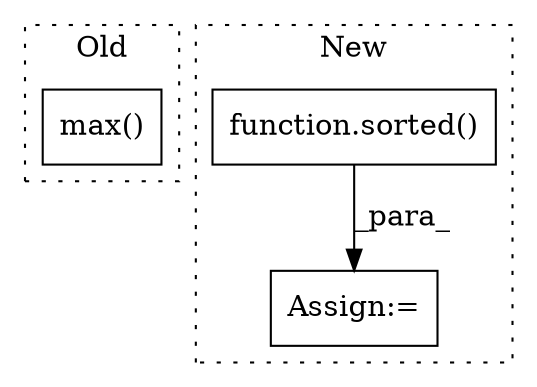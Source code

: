 digraph G {
subgraph cluster0 {
1 [label="max()" a="75" s="4507" l="10" shape="box"];
label = "Old";
style="dotted";
}
subgraph cluster1 {
2 [label="function.sorted()" a="75" s="5211,5233" l="7,1" shape="box"];
3 [label="Assign:=" a="68" s="5208" l="3" shape="box"];
label = "New";
style="dotted";
}
2 -> 3 [label="_para_"];
}